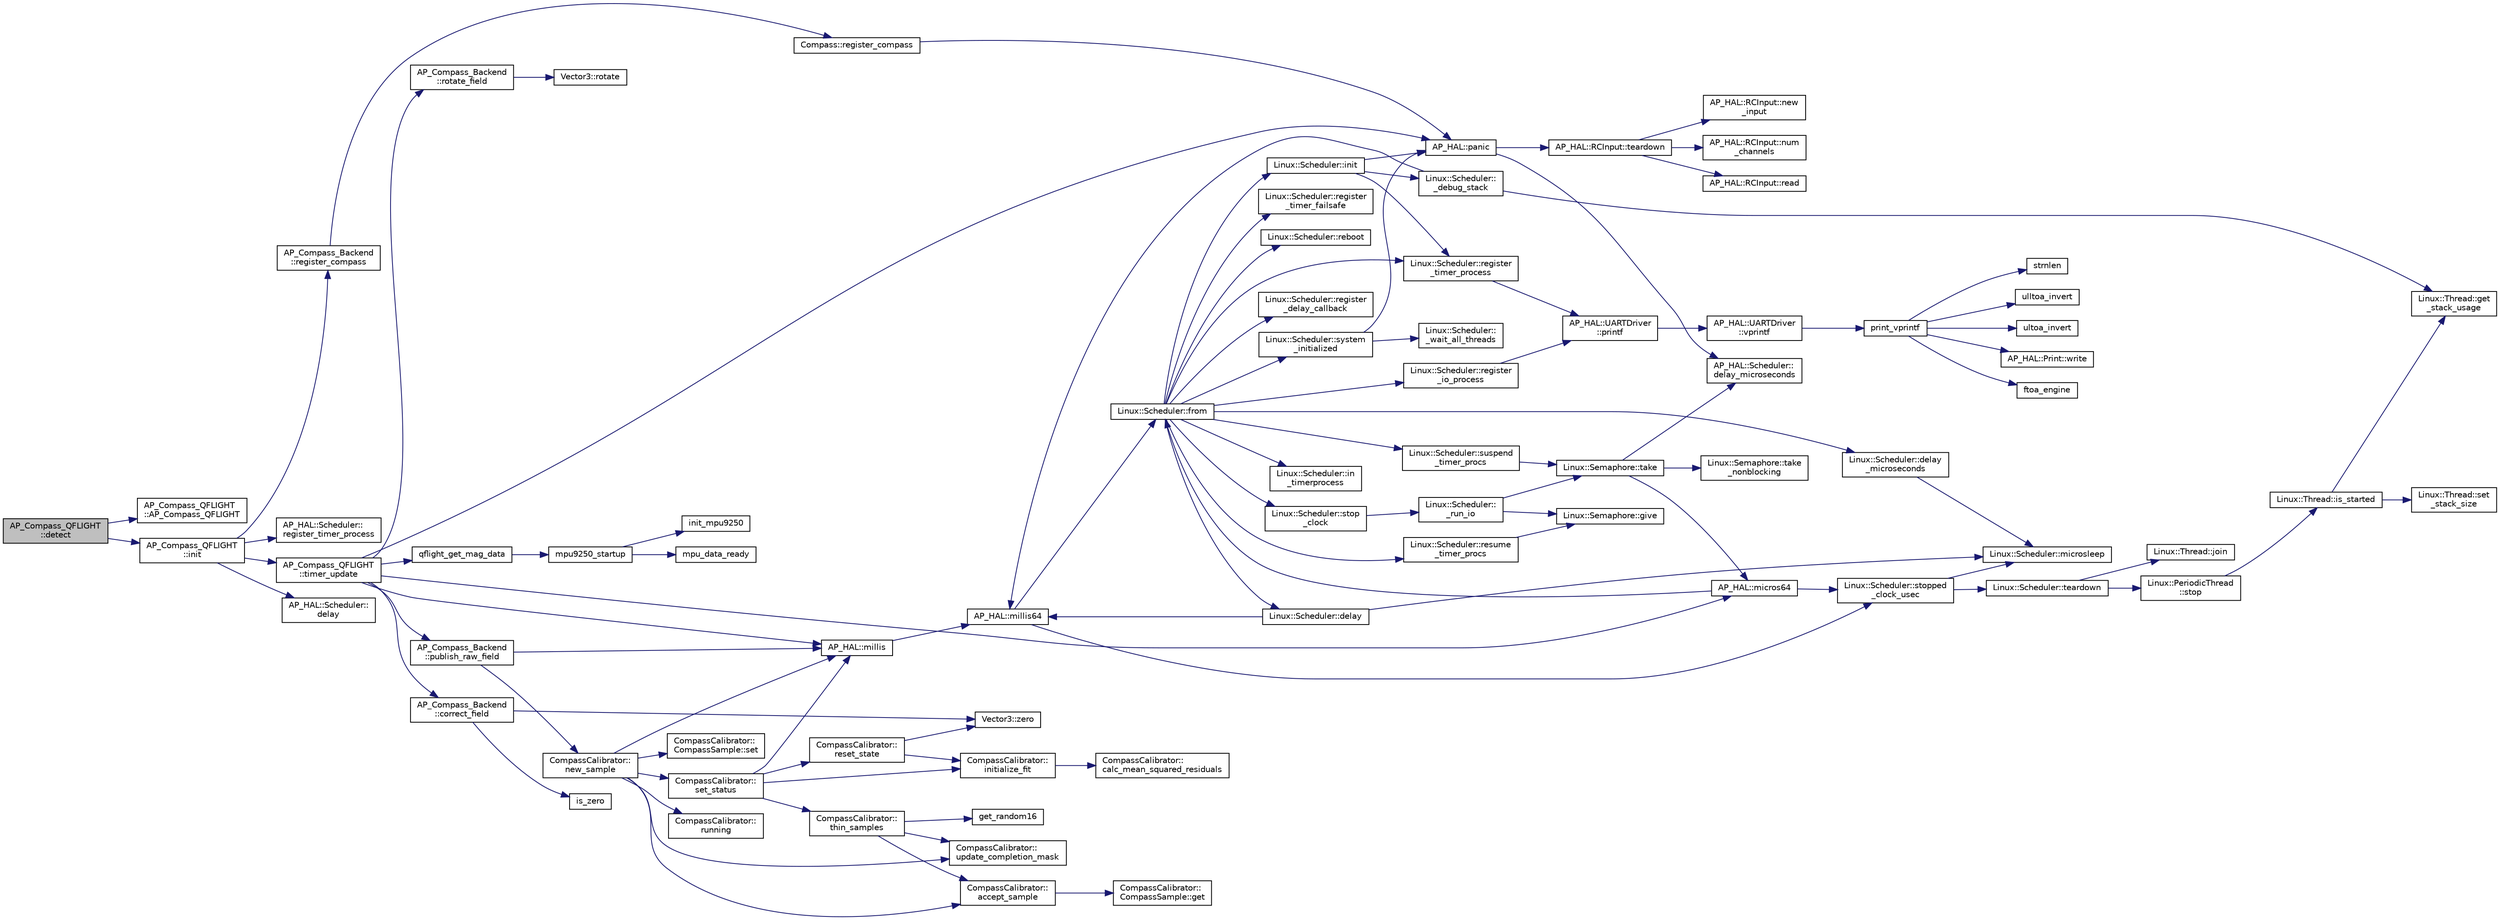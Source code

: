 digraph "AP_Compass_QFLIGHT::detect"
{
 // INTERACTIVE_SVG=YES
  edge [fontname="Helvetica",fontsize="10",labelfontname="Helvetica",labelfontsize="10"];
  node [fontname="Helvetica",fontsize="10",shape=record];
  rankdir="LR";
  Node1 [label="AP_Compass_QFLIGHT\l::detect",height=0.2,width=0.4,color="black", fillcolor="grey75", style="filled", fontcolor="black"];
  Node1 -> Node2 [color="midnightblue",fontsize="10",style="solid",fontname="Helvetica"];
  Node2 [label="AP_Compass_QFLIGHT\l::AP_Compass_QFLIGHT",height=0.2,width=0.4,color="black", fillcolor="white", style="filled",URL="$classAP__Compass__QFLIGHT.html#a05eb3368890ad6c4985dd1720c9c3fad"];
  Node1 -> Node3 [color="midnightblue",fontsize="10",style="solid",fontname="Helvetica"];
  Node3 [label="AP_Compass_QFLIGHT\l::init",height=0.2,width=0.4,color="black", fillcolor="white", style="filled",URL="$classAP__Compass__QFLIGHT.html#ad347b380bf9dd608e15b1d90ca33dd6a"];
  Node3 -> Node4 [color="midnightblue",fontsize="10",style="solid",fontname="Helvetica"];
  Node4 [label="AP_Compass_Backend\l::register_compass",height=0.2,width=0.4,color="black", fillcolor="white", style="filled",URL="$classAP__Compass__Backend.html#aee0aed3dcceb809b122d2a0784f44593"];
  Node4 -> Node5 [color="midnightblue",fontsize="10",style="solid",fontname="Helvetica"];
  Node5 [label="Compass::register_compass",height=0.2,width=0.4,color="black", fillcolor="white", style="filled",URL="$classCompass.html#af1b5ea3ff42b02e04526d4be361a1ca1"];
  Node5 -> Node6 [color="midnightblue",fontsize="10",style="solid",fontname="Helvetica"];
  Node6 [label="AP_HAL::panic",height=0.2,width=0.4,color="black", fillcolor="white", style="filled",URL="$namespaceAP__HAL.html#a71832f03d849a0c088f04fc98d3c8143"];
  Node6 -> Node7 [color="midnightblue",fontsize="10",style="solid",fontname="Helvetica"];
  Node7 [label="AP_HAL::RCInput::teardown",height=0.2,width=0.4,color="black", fillcolor="white", style="filled",URL="$classAP__HAL_1_1RCInput.html#a2bea13d38f2b9ae8bf5193a3a69f0a31"];
  Node7 -> Node8 [color="midnightblue",fontsize="10",style="solid",fontname="Helvetica"];
  Node8 [label="AP_HAL::RCInput::new\l_input",height=0.2,width=0.4,color="black", fillcolor="white", style="filled",URL="$classAP__HAL_1_1RCInput.html#aee1fade33080edef83dd7db0fad0f7da"];
  Node7 -> Node9 [color="midnightblue",fontsize="10",style="solid",fontname="Helvetica"];
  Node9 [label="AP_HAL::RCInput::num\l_channels",height=0.2,width=0.4,color="black", fillcolor="white", style="filled",URL="$classAP__HAL_1_1RCInput.html#ae55f959c6115c1f41783af3a2b6c4fcd"];
  Node7 -> Node10 [color="midnightblue",fontsize="10",style="solid",fontname="Helvetica"];
  Node10 [label="AP_HAL::RCInput::read",height=0.2,width=0.4,color="black", fillcolor="white", style="filled",URL="$classAP__HAL_1_1RCInput.html#a078fd7e6d2e6a899009ec674a8e03498"];
  Node6 -> Node11 [color="midnightblue",fontsize="10",style="solid",fontname="Helvetica"];
  Node11 [label="AP_HAL::Scheduler::\ldelay_microseconds",height=0.2,width=0.4,color="black", fillcolor="white", style="filled",URL="$classAP__HAL_1_1Scheduler.html#a78c4f1b1f192ac1c99544b6cc8f099b0"];
  Node3 -> Node12 [color="midnightblue",fontsize="10",style="solid",fontname="Helvetica"];
  Node12 [label="AP_HAL::Scheduler::\lregister_timer_process",height=0.2,width=0.4,color="black", fillcolor="white", style="filled",URL="$classAP__HAL_1_1Scheduler.html#ac2c4230957d5dbd3c2fd104af2794b4f"];
  Node3 -> Node13 [color="midnightblue",fontsize="10",style="solid",fontname="Helvetica"];
  Node13 [label="AP_Compass_QFLIGHT\l::timer_update",height=0.2,width=0.4,color="black", fillcolor="white", style="filled",URL="$classAP__Compass__QFLIGHT.html#a49e464cf514cc215cb7298de564c8958"];
  Node13 -> Node14 [color="midnightblue",fontsize="10",style="solid",fontname="Helvetica"];
  Node14 [label="AP_HAL::millis",height=0.2,width=0.4,color="black", fillcolor="white", style="filled",URL="$namespaceAP__HAL.html#a77dffbb18891996280308e21316ec186"];
  Node14 -> Node15 [color="midnightblue",fontsize="10",style="solid",fontname="Helvetica"];
  Node15 [label="AP_HAL::millis64",height=0.2,width=0.4,color="black", fillcolor="white", style="filled",URL="$namespaceAP__HAL.html#a59336c5fceaf28a76d1df1581a87a25d"];
  Node15 -> Node16 [color="midnightblue",fontsize="10",style="solid",fontname="Helvetica"];
  Node16 [label="Linux::Scheduler::from",height=0.2,width=0.4,color="black", fillcolor="white", style="filled",URL="$classLinux_1_1Scheduler.html#a53ecaae0fdc72f85bd57c4b0cff93653"];
  Node16 -> Node17 [color="midnightblue",fontsize="10",style="solid",fontname="Helvetica"];
  Node17 [label="Linux::Scheduler::init",height=0.2,width=0.4,color="black", fillcolor="white", style="filled",URL="$classLinux_1_1Scheduler.html#a3d77c332e051c28c83fb07757e7100bd"];
  Node17 -> Node6 [color="midnightblue",fontsize="10",style="solid",fontname="Helvetica"];
  Node17 -> Node18 [color="midnightblue",fontsize="10",style="solid",fontname="Helvetica"];
  Node18 [label="Linux::Scheduler::register\l_timer_process",height=0.2,width=0.4,color="black", fillcolor="white", style="filled",URL="$classLinux_1_1Scheduler.html#a02a34a123dfebaf360f7010745e1e646"];
  Node18 -> Node19 [color="midnightblue",fontsize="10",style="solid",fontname="Helvetica"];
  Node19 [label="AP_HAL::UARTDriver\l::printf",height=0.2,width=0.4,color="black", fillcolor="white", style="filled",URL="$classAP__HAL_1_1UARTDriver.html#a6ceedc792594e59fc7d80b39a435f027"];
  Node19 -> Node20 [color="midnightblue",fontsize="10",style="solid",fontname="Helvetica"];
  Node20 [label="AP_HAL::UARTDriver\l::vprintf",height=0.2,width=0.4,color="black", fillcolor="white", style="filled",URL="$classAP__HAL_1_1UARTDriver.html#aa8abfb6d6641299472c29ac1edde559f"];
  Node20 -> Node21 [color="midnightblue",fontsize="10",style="solid",fontname="Helvetica"];
  Node21 [label="print_vprintf",height=0.2,width=0.4,color="black", fillcolor="white", style="filled",URL="$print__vprintf_8cpp.html#a1534eaeab54696df96975b56d9f49212"];
  Node21 -> Node22 [color="midnightblue",fontsize="10",style="solid",fontname="Helvetica"];
  Node22 [label="AP_HAL::Print::write",height=0.2,width=0.4,color="black", fillcolor="white", style="filled",URL="$classAP__HAL_1_1Print.html#acc65391952a43334f8f5c9bef341f501"];
  Node21 -> Node23 [color="midnightblue",fontsize="10",style="solid",fontname="Helvetica"];
  Node23 [label="ftoa_engine",height=0.2,width=0.4,color="black", fillcolor="white", style="filled",URL="$ftoa__engine_8cpp.html#a1c28234da8f20b43c85890d4bb452947"];
  Node21 -> Node24 [color="midnightblue",fontsize="10",style="solid",fontname="Helvetica"];
  Node24 [label="strnlen",height=0.2,width=0.4,color="black", fillcolor="white", style="filled",URL="$replace_8cpp.html#a880bcc7b85a09e6254691bebd5344b51"];
  Node21 -> Node25 [color="midnightblue",fontsize="10",style="solid",fontname="Helvetica"];
  Node25 [label="ulltoa_invert",height=0.2,width=0.4,color="black", fillcolor="white", style="filled",URL="$utoa__invert_8cpp.html#a34926f552460b47c414ec4d83b32815c"];
  Node21 -> Node26 [color="midnightblue",fontsize="10",style="solid",fontname="Helvetica"];
  Node26 [label="ultoa_invert",height=0.2,width=0.4,color="black", fillcolor="white", style="filled",URL="$utoa__invert_8cpp.html#a5d99bba8e697c1e11da489d88fca8559"];
  Node17 -> Node27 [color="midnightblue",fontsize="10",style="solid",fontname="Helvetica"];
  Node27 [label="Linux::Scheduler::\l_debug_stack",height=0.2,width=0.4,color="black", fillcolor="white", style="filled",URL="$classLinux_1_1Scheduler.html#a163eb7b285c95b1b1d036fc61d723910"];
  Node27 -> Node15 [color="midnightblue",fontsize="10",style="solid",fontname="Helvetica"];
  Node27 -> Node28 [color="midnightblue",fontsize="10",style="solid",fontname="Helvetica"];
  Node28 [label="Linux::Thread::get\l_stack_usage",height=0.2,width=0.4,color="black", fillcolor="white", style="filled",URL="$classLinux_1_1Thread.html#a6884970a0811ae21953c57fb98aa6e96"];
  Node16 -> Node29 [color="midnightblue",fontsize="10",style="solid",fontname="Helvetica"];
  Node29 [label="Linux::Scheduler::delay",height=0.2,width=0.4,color="black", fillcolor="white", style="filled",URL="$classLinux_1_1Scheduler.html#a14f3239ecbb9889823b20dc9de655c2f"];
  Node29 -> Node15 [color="midnightblue",fontsize="10",style="solid",fontname="Helvetica"];
  Node29 -> Node30 [color="midnightblue",fontsize="10",style="solid",fontname="Helvetica"];
  Node30 [label="Linux::Scheduler::microsleep",height=0.2,width=0.4,color="black", fillcolor="white", style="filled",URL="$classLinux_1_1Scheduler.html#a647872aff158b510c56862f51f951538"];
  Node16 -> Node31 [color="midnightblue",fontsize="10",style="solid",fontname="Helvetica"];
  Node31 [label="Linux::Scheduler::delay\l_microseconds",height=0.2,width=0.4,color="black", fillcolor="white", style="filled",URL="$classLinux_1_1Scheduler.html#a4cffd5bcba0175bf49c7aa75ff3bf09a"];
  Node31 -> Node30 [color="midnightblue",fontsize="10",style="solid",fontname="Helvetica"];
  Node16 -> Node32 [color="midnightblue",fontsize="10",style="solid",fontname="Helvetica"];
  Node32 [label="Linux::Scheduler::register\l_delay_callback",height=0.2,width=0.4,color="black", fillcolor="white", style="filled",URL="$classLinux_1_1Scheduler.html#a5cb50b637d5fd3e5f9220bc23db0fb3f"];
  Node16 -> Node18 [color="midnightblue",fontsize="10",style="solid",fontname="Helvetica"];
  Node16 -> Node33 [color="midnightblue",fontsize="10",style="solid",fontname="Helvetica"];
  Node33 [label="Linux::Scheduler::register\l_io_process",height=0.2,width=0.4,color="black", fillcolor="white", style="filled",URL="$classLinux_1_1Scheduler.html#aa2be97cb8686d72cc322fb38f69a940c"];
  Node33 -> Node19 [color="midnightblue",fontsize="10",style="solid",fontname="Helvetica"];
  Node16 -> Node34 [color="midnightblue",fontsize="10",style="solid",fontname="Helvetica"];
  Node34 [label="Linux::Scheduler::suspend\l_timer_procs",height=0.2,width=0.4,color="black", fillcolor="white", style="filled",URL="$classLinux_1_1Scheduler.html#abba967d02c28cb0b16a7cebbff9bc6d6"];
  Node34 -> Node35 [color="midnightblue",fontsize="10",style="solid",fontname="Helvetica"];
  Node35 [label="Linux::Semaphore::take",height=0.2,width=0.4,color="black", fillcolor="white", style="filled",URL="$classLinux_1_1Semaphore.html#afc4c8706abb7e68aa4001ea372dc614e"];
  Node35 -> Node36 [color="midnightblue",fontsize="10",style="solid",fontname="Helvetica"];
  Node36 [label="Linux::Semaphore::take\l_nonblocking",height=0.2,width=0.4,color="black", fillcolor="white", style="filled",URL="$classLinux_1_1Semaphore.html#a561b4f40f3a76335f1a686c2aed526f9"];
  Node35 -> Node37 [color="midnightblue",fontsize="10",style="solid",fontname="Helvetica"];
  Node37 [label="AP_HAL::micros64",height=0.2,width=0.4,color="black", fillcolor="white", style="filled",URL="$namespaceAP__HAL.html#a7aa0ce7625c9680e30ff4a99940907a5"];
  Node37 -> Node16 [color="midnightblue",fontsize="10",style="solid",fontname="Helvetica"];
  Node37 -> Node38 [color="midnightblue",fontsize="10",style="solid",fontname="Helvetica"];
  Node38 [label="Linux::Scheduler::stopped\l_clock_usec",height=0.2,width=0.4,color="black", fillcolor="white", style="filled",URL="$classLinux_1_1Scheduler.html#a682b4c34f330f66db5ab4aa5d96e13f9"];
  Node38 -> Node30 [color="midnightblue",fontsize="10",style="solid",fontname="Helvetica"];
  Node38 -> Node39 [color="midnightblue",fontsize="10",style="solid",fontname="Helvetica"];
  Node39 [label="Linux::Scheduler::teardown",height=0.2,width=0.4,color="black", fillcolor="white", style="filled",URL="$classLinux_1_1Scheduler.html#ab373a83d818679432520ea881044b2a7"];
  Node39 -> Node40 [color="midnightblue",fontsize="10",style="solid",fontname="Helvetica"];
  Node40 [label="Linux::PeriodicThread\l::stop",height=0.2,width=0.4,color="black", fillcolor="white", style="filled",URL="$classLinux_1_1PeriodicThread.html#a136aaf6e713f63b246fc4a2905e6e9a1"];
  Node40 -> Node41 [color="midnightblue",fontsize="10",style="solid",fontname="Helvetica"];
  Node41 [label="Linux::Thread::is_started",height=0.2,width=0.4,color="black", fillcolor="white", style="filled",URL="$classLinux_1_1Thread.html#a240d7b48a9a8eb43638f67295a1819e5"];
  Node41 -> Node28 [color="midnightblue",fontsize="10",style="solid",fontname="Helvetica"];
  Node41 -> Node42 [color="midnightblue",fontsize="10",style="solid",fontname="Helvetica"];
  Node42 [label="Linux::Thread::set\l_stack_size",height=0.2,width=0.4,color="black", fillcolor="white", style="filled",URL="$classLinux_1_1Thread.html#a8d3282b714faaf68eae534e9276419f0"];
  Node39 -> Node43 [color="midnightblue",fontsize="10",style="solid",fontname="Helvetica"];
  Node43 [label="Linux::Thread::join",height=0.2,width=0.4,color="black", fillcolor="white", style="filled",URL="$classLinux_1_1Thread.html#a32b7d184279634922e2f3b23b584fbcd"];
  Node35 -> Node11 [color="midnightblue",fontsize="10",style="solid",fontname="Helvetica"];
  Node16 -> Node44 [color="midnightblue",fontsize="10",style="solid",fontname="Helvetica"];
  Node44 [label="Linux::Scheduler::resume\l_timer_procs",height=0.2,width=0.4,color="black", fillcolor="white", style="filled",URL="$classLinux_1_1Scheduler.html#aee4e701b92cb4721c4de1bfcdcded70c"];
  Node44 -> Node45 [color="midnightblue",fontsize="10",style="solid",fontname="Helvetica"];
  Node45 [label="Linux::Semaphore::give",height=0.2,width=0.4,color="black", fillcolor="white", style="filled",URL="$classLinux_1_1Semaphore.html#a216f91636f64b57b59d43ef64af91624"];
  Node16 -> Node46 [color="midnightblue",fontsize="10",style="solid",fontname="Helvetica"];
  Node46 [label="Linux::Scheduler::in\l_timerprocess",height=0.2,width=0.4,color="black", fillcolor="white", style="filled",URL="$classLinux_1_1Scheduler.html#af23753e7c6bfa97553db215a64235455"];
  Node16 -> Node47 [color="midnightblue",fontsize="10",style="solid",fontname="Helvetica"];
  Node47 [label="Linux::Scheduler::register\l_timer_failsafe",height=0.2,width=0.4,color="black", fillcolor="white", style="filled",URL="$classLinux_1_1Scheduler.html#ac193459e3575c7a0588fdc72250c2044"];
  Node16 -> Node48 [color="midnightblue",fontsize="10",style="solid",fontname="Helvetica"];
  Node48 [label="Linux::Scheduler::system\l_initialized",height=0.2,width=0.4,color="black", fillcolor="white", style="filled",URL="$classLinux_1_1Scheduler.html#ad6070a7ee637adf5101b1e6b6efbf8f6"];
  Node48 -> Node6 [color="midnightblue",fontsize="10",style="solid",fontname="Helvetica"];
  Node48 -> Node49 [color="midnightblue",fontsize="10",style="solid",fontname="Helvetica"];
  Node49 [label="Linux::Scheduler::\l_wait_all_threads",height=0.2,width=0.4,color="black", fillcolor="white", style="filled",URL="$classLinux_1_1Scheduler.html#ac52c8da3f1f4fd79c50bd64379daf399"];
  Node16 -> Node50 [color="midnightblue",fontsize="10",style="solid",fontname="Helvetica"];
  Node50 [label="Linux::Scheduler::reboot",height=0.2,width=0.4,color="black", fillcolor="white", style="filled",URL="$classLinux_1_1Scheduler.html#ae72cfa66c849ffd882ef518c35c71e69"];
  Node16 -> Node51 [color="midnightblue",fontsize="10",style="solid",fontname="Helvetica"];
  Node51 [label="Linux::Scheduler::stop\l_clock",height=0.2,width=0.4,color="black", fillcolor="white", style="filled",URL="$classLinux_1_1Scheduler.html#a392aebafcdfe9a812e4db4b7a9dcce9c"];
  Node51 -> Node52 [color="midnightblue",fontsize="10",style="solid",fontname="Helvetica"];
  Node52 [label="Linux::Scheduler::\l_run_io",height=0.2,width=0.4,color="black", fillcolor="white", style="filled",URL="$classLinux_1_1Scheduler.html#a70b024d7d0886bf47b46cc3ee310d638"];
  Node52 -> Node35 [color="midnightblue",fontsize="10",style="solid",fontname="Helvetica"];
  Node52 -> Node45 [color="midnightblue",fontsize="10",style="solid",fontname="Helvetica"];
  Node15 -> Node38 [color="midnightblue",fontsize="10",style="solid",fontname="Helvetica"];
  Node13 -> Node6 [color="midnightblue",fontsize="10",style="solid",fontname="Helvetica"];
  Node13 -> Node53 [color="midnightblue",fontsize="10",style="solid",fontname="Helvetica"];
  Node53 [label="qflight_get_mag_data",height=0.2,width=0.4,color="black", fillcolor="white", style="filled",URL="$dsp__functions_8cpp.html#a921a0fc445cf00fbff0177aa1a8bb3e9"];
  Node53 -> Node54 [color="midnightblue",fontsize="10",style="solid",fontname="Helvetica"];
  Node54 [label="mpu9250_startup",height=0.2,width=0.4,color="black", fillcolor="white", style="filled",URL="$dsp__functions_8cpp.html#a6cf3b9192bd944a67dd87d23bfdffd48"];
  Node54 -> Node55 [color="midnightblue",fontsize="10",style="solid",fontname="Helvetica"];
  Node55 [label="init_mpu9250",height=0.2,width=0.4,color="black", fillcolor="white", style="filled",URL="$dsp__functions_8cpp.html#a48d0fcb508bdcfa298d483b64985ff77"];
  Node54 -> Node56 [color="midnightblue",fontsize="10",style="solid",fontname="Helvetica"];
  Node56 [label="mpu_data_ready",height=0.2,width=0.4,color="black", fillcolor="white", style="filled",URL="$dsp__functions_8cpp.html#a77b42a3e30eaf93f78d716f40152a4d9"];
  Node13 -> Node37 [color="midnightblue",fontsize="10",style="solid",fontname="Helvetica"];
  Node13 -> Node57 [color="midnightblue",fontsize="10",style="solid",fontname="Helvetica"];
  Node57 [label="AP_Compass_Backend\l::rotate_field",height=0.2,width=0.4,color="black", fillcolor="white", style="filled",URL="$classAP__Compass__Backend.html#aeb969f8d3b9e2baf54606f4dcc453821"];
  Node57 -> Node58 [color="midnightblue",fontsize="10",style="solid",fontname="Helvetica"];
  Node58 [label="Vector3::rotate",height=0.2,width=0.4,color="black", fillcolor="white", style="filled",URL="$classVector3.html#a53d5701ae2db9492944550927279b7b8"];
  Node13 -> Node59 [color="midnightblue",fontsize="10",style="solid",fontname="Helvetica"];
  Node59 [label="AP_Compass_Backend\l::publish_raw_field",height=0.2,width=0.4,color="black", fillcolor="white", style="filled",URL="$classAP__Compass__Backend.html#ab7b0a43b8bfefe376092c2733bd69e4d"];
  Node59 -> Node14 [color="midnightblue",fontsize="10",style="solid",fontname="Helvetica"];
  Node59 -> Node60 [color="midnightblue",fontsize="10",style="solid",fontname="Helvetica"];
  Node60 [label="CompassCalibrator::\lnew_sample",height=0.2,width=0.4,color="black", fillcolor="white", style="filled",URL="$classCompassCalibrator.html#a6c7c445f97797add8279be5f7c2e112b"];
  Node60 -> Node14 [color="midnightblue",fontsize="10",style="solid",fontname="Helvetica"];
  Node60 -> Node61 [color="midnightblue",fontsize="10",style="solid",fontname="Helvetica"];
  Node61 [label="CompassCalibrator::\lset_status",height=0.2,width=0.4,color="black", fillcolor="white", style="filled",URL="$classCompassCalibrator.html#aeee363c33562bb3a47693073c6a568e5"];
  Node61 -> Node62 [color="midnightblue",fontsize="10",style="solid",fontname="Helvetica"];
  Node62 [label="CompassCalibrator::\lreset_state",height=0.2,width=0.4,color="black", fillcolor="white", style="filled",URL="$classCompassCalibrator.html#afe46e9f795a06855adf4ae32b01da5b1"];
  Node62 -> Node63 [color="midnightblue",fontsize="10",style="solid",fontname="Helvetica"];
  Node63 [label="Vector3::zero",height=0.2,width=0.4,color="black", fillcolor="white", style="filled",URL="$classVector3.html#adf1769d5ee5df2f8585df2f540fa5efe"];
  Node62 -> Node64 [color="midnightblue",fontsize="10",style="solid",fontname="Helvetica"];
  Node64 [label="CompassCalibrator::\linitialize_fit",height=0.2,width=0.4,color="black", fillcolor="white", style="filled",URL="$classCompassCalibrator.html#a4c0461903e1830066d9f005bac85a389"];
  Node64 -> Node65 [color="midnightblue",fontsize="10",style="solid",fontname="Helvetica"];
  Node65 [label="CompassCalibrator::\lcalc_mean_squared_residuals",height=0.2,width=0.4,color="black", fillcolor="white", style="filled",URL="$classCompassCalibrator.html#a7d57ef4510c26724890f4f820bf2d160"];
  Node61 -> Node14 [color="midnightblue",fontsize="10",style="solid",fontname="Helvetica"];
  Node61 -> Node64 [color="midnightblue",fontsize="10",style="solid",fontname="Helvetica"];
  Node61 -> Node66 [color="midnightblue",fontsize="10",style="solid",fontname="Helvetica"];
  Node66 [label="CompassCalibrator::\lthin_samples",height=0.2,width=0.4,color="black", fillcolor="white", style="filled",URL="$classCompassCalibrator.html#abd6b22cb6f201e16c77ddbf49a90ccd5"];
  Node66 -> Node67 [color="midnightblue",fontsize="10",style="solid",fontname="Helvetica"];
  Node67 [label="get_random16",height=0.2,width=0.4,color="black", fillcolor="white", style="filled",URL="$AP__Math_8cpp.html#a587a30a56f2ab102c7b42f89e4770530"];
  Node66 -> Node68 [color="midnightblue",fontsize="10",style="solid",fontname="Helvetica"];
  Node68 [label="CompassCalibrator::\laccept_sample",height=0.2,width=0.4,color="black", fillcolor="white", style="filled",URL="$classCompassCalibrator.html#a9a22a17905205cc721ba8b36a203057c"];
  Node68 -> Node69 [color="midnightblue",fontsize="10",style="solid",fontname="Helvetica"];
  Node69 [label="CompassCalibrator::\lCompassSample::get",height=0.2,width=0.4,color="black", fillcolor="white", style="filled",URL="$classCompassCalibrator_1_1CompassSample.html#aa15059b264357a9920251a7c0c7c251a"];
  Node66 -> Node70 [color="midnightblue",fontsize="10",style="solid",fontname="Helvetica"];
  Node70 [label="CompassCalibrator::\lupdate_completion_mask",height=0.2,width=0.4,color="black", fillcolor="white", style="filled",URL="$classCompassCalibrator.html#a8e61db1dbc134aa02d256460ae370770"];
  Node60 -> Node71 [color="midnightblue",fontsize="10",style="solid",fontname="Helvetica"];
  Node71 [label="CompassCalibrator::\lrunning",height=0.2,width=0.4,color="black", fillcolor="white", style="filled",URL="$classCompassCalibrator.html#a439e8c7f72e9f6e2fe66b93d755bc9f7"];
  Node60 -> Node68 [color="midnightblue",fontsize="10",style="solid",fontname="Helvetica"];
  Node60 -> Node70 [color="midnightblue",fontsize="10",style="solid",fontname="Helvetica"];
  Node60 -> Node72 [color="midnightblue",fontsize="10",style="solid",fontname="Helvetica"];
  Node72 [label="CompassCalibrator::\lCompassSample::set",height=0.2,width=0.4,color="black", fillcolor="white", style="filled",URL="$classCompassCalibrator_1_1CompassSample.html#aecc1c9d7b621e86edc28e978bed858ab"];
  Node13 -> Node73 [color="midnightblue",fontsize="10",style="solid",fontname="Helvetica"];
  Node73 [label="AP_Compass_Backend\l::correct_field",height=0.2,width=0.4,color="black", fillcolor="white", style="filled",URL="$classAP__Compass__Backend.html#a92da085c367cf2a95ca9b52cc5cb65ce"];
  Node73 -> Node74 [color="midnightblue",fontsize="10",style="solid",fontname="Helvetica"];
  Node74 [label="is_zero",height=0.2,width=0.4,color="black", fillcolor="white", style="filled",URL="$AP__Math_8h.html#a2a12cce483e9b870da70d30406d82c60"];
  Node73 -> Node63 [color="midnightblue",fontsize="10",style="solid",fontname="Helvetica"];
  Node3 -> Node75 [color="midnightblue",fontsize="10",style="solid",fontname="Helvetica"];
  Node75 [label="AP_HAL::Scheduler::\ldelay",height=0.2,width=0.4,color="black", fillcolor="white", style="filled",URL="$classAP__HAL_1_1Scheduler.html#ab3175e2e6223ccfe82f957e41cc12b26"];
}
